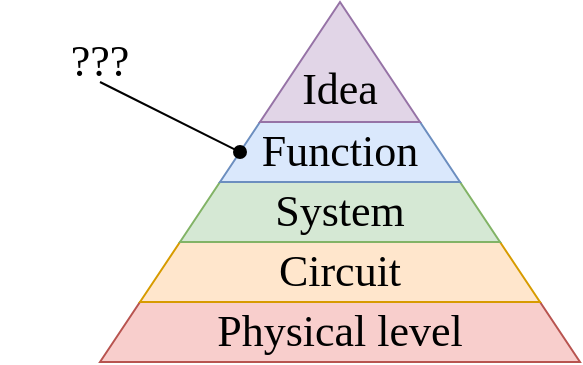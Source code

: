 <mxfile version="21.4.0" type="device">
  <diagram name="Page-1" id="z6hT24lAIQ1Qt2mDOS5c">
    <mxGraphModel dx="691" dy="401" grid="1" gridSize="10" guides="1" tooltips="1" connect="1" arrows="1" fold="1" page="1" pageScale="1" pageWidth="827" pageHeight="1169" math="0" shadow="0">
      <root>
        <mxCell id="0" />
        <mxCell id="1" parent="0" />
        <mxCell id="TC1mq8rxLbuKtGXRgA2w-5" value="Physical level" style="shape=trapezoid;perimeter=trapezoidPerimeter;whiteSpace=wrap;html=1;fixedSize=1;fontFamily=UGent Panno Text;fontSize=22;fillColor=#f8cecc;strokeColor=#b85450;" parent="1" vertex="1">
          <mxGeometry x="220" y="250" width="240" height="30" as="geometry" />
        </mxCell>
        <mxCell id="TC1mq8rxLbuKtGXRgA2w-2" value="Circuit" style="shape=trapezoid;perimeter=trapezoidPerimeter;whiteSpace=wrap;html=1;fixedSize=1;fontFamily=UGent Panno Text;fontSize=22;fillColor=#ffe6cc;strokeColor=#d79b00;" parent="1" vertex="1">
          <mxGeometry x="240" y="220" width="200" height="30" as="geometry" />
        </mxCell>
        <mxCell id="TC1mq8rxLbuKtGXRgA2w-6" value="System" style="shape=trapezoid;perimeter=trapezoidPerimeter;whiteSpace=wrap;html=1;fixedSize=1;fontFamily=UGent Panno Text;fontSize=22;fillColor=#d5e8d4;strokeColor=#82b366;" parent="1" vertex="1">
          <mxGeometry x="260" y="190" width="160" height="30" as="geometry" />
        </mxCell>
        <mxCell id="TC1mq8rxLbuKtGXRgA2w-7" value="Function" style="shape=trapezoid;perimeter=trapezoidPerimeter;whiteSpace=wrap;html=1;fixedSize=1;fontFamily=UGent Panno Text;fontSize=22;fillColor=#dae8fc;strokeColor=#6c8ebf;" parent="1" vertex="1">
          <mxGeometry x="280" y="160" width="120" height="30" as="geometry" />
        </mxCell>
        <mxCell id="TC1mq8rxLbuKtGXRgA2w-8" value="&lt;br&gt;Idea" style="triangle;whiteSpace=wrap;html=1;rotation=0;fontFamily=UGent Panno Text;fontSize=22;flipV=1;flipH=0;direction=south;labelPosition=center;verticalLabelPosition=middle;align=center;verticalAlign=middle;fillColor=#e1d5e7;strokeColor=#9673a6;" parent="1" vertex="1">
          <mxGeometry x="300" y="100" width="80" height="60" as="geometry" />
        </mxCell>
        <mxCell id="TC1mq8rxLbuKtGXRgA2w-27" value="" style="shape=image;html=1;verticalAlign=top;verticalLabelPosition=bottom;labelBackgroundColor=#ffffff;imageAspect=0;aspect=fixed;image=https://cdn1.iconfinder.com/data/icons/user-pictures/100/female1-128.png" parent="1" vertex="1">
          <mxGeometry x="350" y="100" width="30" height="30" as="geometry" />
        </mxCell>
        <mxCell id="xRtJkAPFs625_qRfNwEE-1" value="" style="endArrow=oval;html=1;rounded=0;endFill=1;exitX=0.5;exitY=1;exitDx=0;exitDy=0;entryX=0;entryY=0.5;entryDx=0;entryDy=0;" edge="1" parent="1" source="xRtJkAPFs625_qRfNwEE-2" target="TC1mq8rxLbuKtGXRgA2w-7">
          <mxGeometry width="50" height="50" relative="1" as="geometry">
            <mxPoint x="210" y="210" as="sourcePoint" />
            <mxPoint x="240" y="250" as="targetPoint" />
          </mxGeometry>
        </mxCell>
        <mxCell id="xRtJkAPFs625_qRfNwEE-2" value="???" style="text;html=1;strokeColor=none;fillColor=none;align=center;verticalAlign=middle;whiteSpace=wrap;rounded=0;fontFamily=UGent Panno Text;fontSize=22;" vertex="1" parent="1">
          <mxGeometry x="170" y="120" width="100" height="20" as="geometry" />
        </mxCell>
      </root>
    </mxGraphModel>
  </diagram>
</mxfile>
